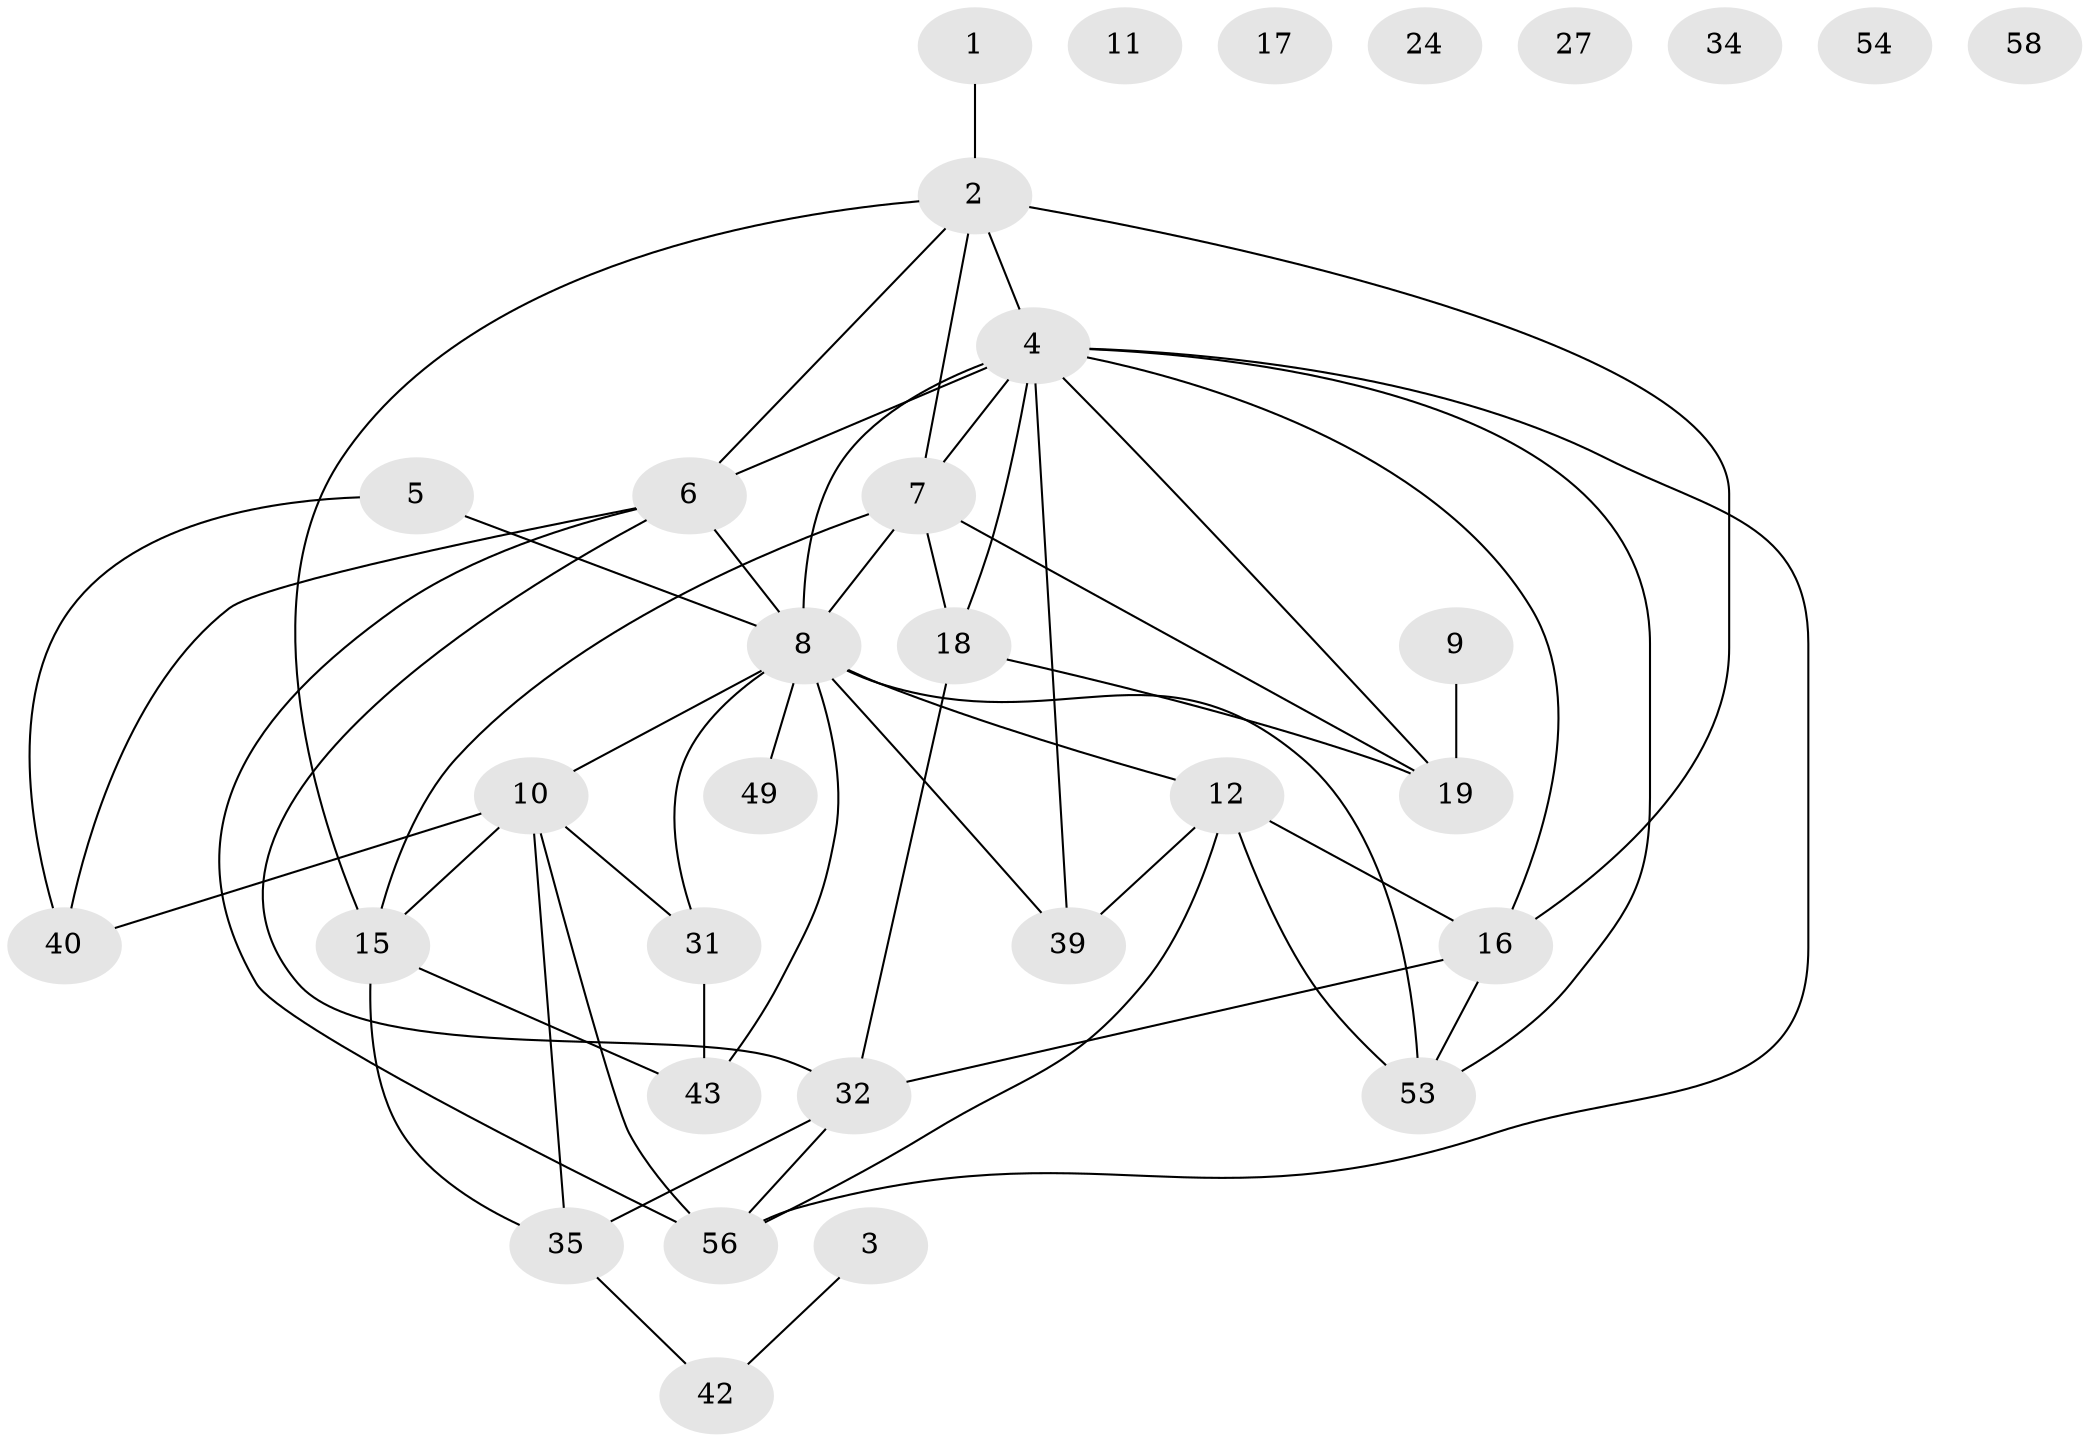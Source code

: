 // original degree distribution, {1: 0.09230769230769231, 4: 0.27692307692307694, 3: 0.24615384615384617, 2: 0.15384615384615385, 0: 0.1076923076923077, 5: 0.06153846153846154, 9: 0.015384615384615385, 6: 0.03076923076923077, 7: 0.015384615384615385}
// Generated by graph-tools (version 1.1) at 2025/13/03/09/25 04:13:07]
// undirected, 32 vertices, 53 edges
graph export_dot {
graph [start="1"]
  node [color=gray90,style=filled];
  1;
  2 [super="+33+37"];
  3;
  4 [super="+44+63+13"];
  5 [super="+38"];
  6 [super="+20+50"];
  7 [super="+23+45"];
  8 [super="+36+21"];
  9 [super="+48"];
  10 [super="+28+61"];
  11;
  12 [super="+57+52"];
  15 [super="+22"];
  16 [super="+26"];
  17;
  18 [super="+59+55"];
  19 [super="+46"];
  24;
  27;
  31;
  32 [super="+62"];
  34;
  35;
  39 [super="+41"];
  40;
  42;
  43 [super="+64"];
  49;
  53;
  54;
  56;
  58;
  1 -- 2;
  2 -- 16;
  2 -- 15;
  2 -- 4 [weight=2];
  2 -- 6;
  2 -- 7;
  3 -- 42;
  4 -- 56;
  4 -- 16 [weight=2];
  4 -- 18;
  4 -- 6 [weight=2];
  4 -- 39 [weight=2];
  4 -- 8 [weight=4];
  4 -- 53;
  4 -- 19;
  4 -- 7;
  5 -- 40;
  5 -- 8;
  6 -- 32;
  6 -- 56;
  6 -- 40;
  6 -- 8;
  7 -- 18 [weight=2];
  7 -- 15;
  7 -- 19;
  7 -- 8;
  8 -- 49;
  8 -- 53;
  8 -- 10;
  8 -- 12 [weight=3];
  8 -- 39;
  8 -- 43;
  8 -- 31;
  9 -- 19;
  10 -- 56;
  10 -- 15;
  10 -- 35;
  10 -- 31 [weight=2];
  10 -- 40;
  12 -- 56;
  12 -- 16;
  12 -- 53;
  12 -- 39;
  15 -- 35;
  15 -- 43;
  16 -- 53;
  16 -- 32;
  18 -- 32;
  18 -- 19;
  31 -- 43;
  32 -- 56;
  32 -- 35;
  35 -- 42;
}
